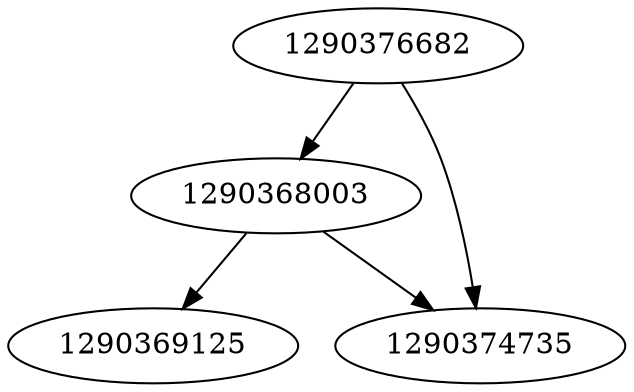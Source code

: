 strict digraph  {
1290376682;
1290368003;
1290369125;
1290374735;
1290376682 -> 1290368003;
1290376682 -> 1290374735;
1290368003 -> 1290374735;
1290368003 -> 1290369125;
}
